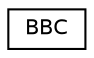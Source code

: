 digraph G
{
  edge [fontname="Helvetica",fontsize="10",labelfontname="Helvetica",labelfontsize="10"];
  node [fontname="Helvetica",fontsize="10",shape=record];
  rankdir=LR;
  Node1 [label="BBC",height=0.2,width=0.4,color="black", fillcolor="white", style="filled",URL="$d6/d33/structBBC.html"];
}
